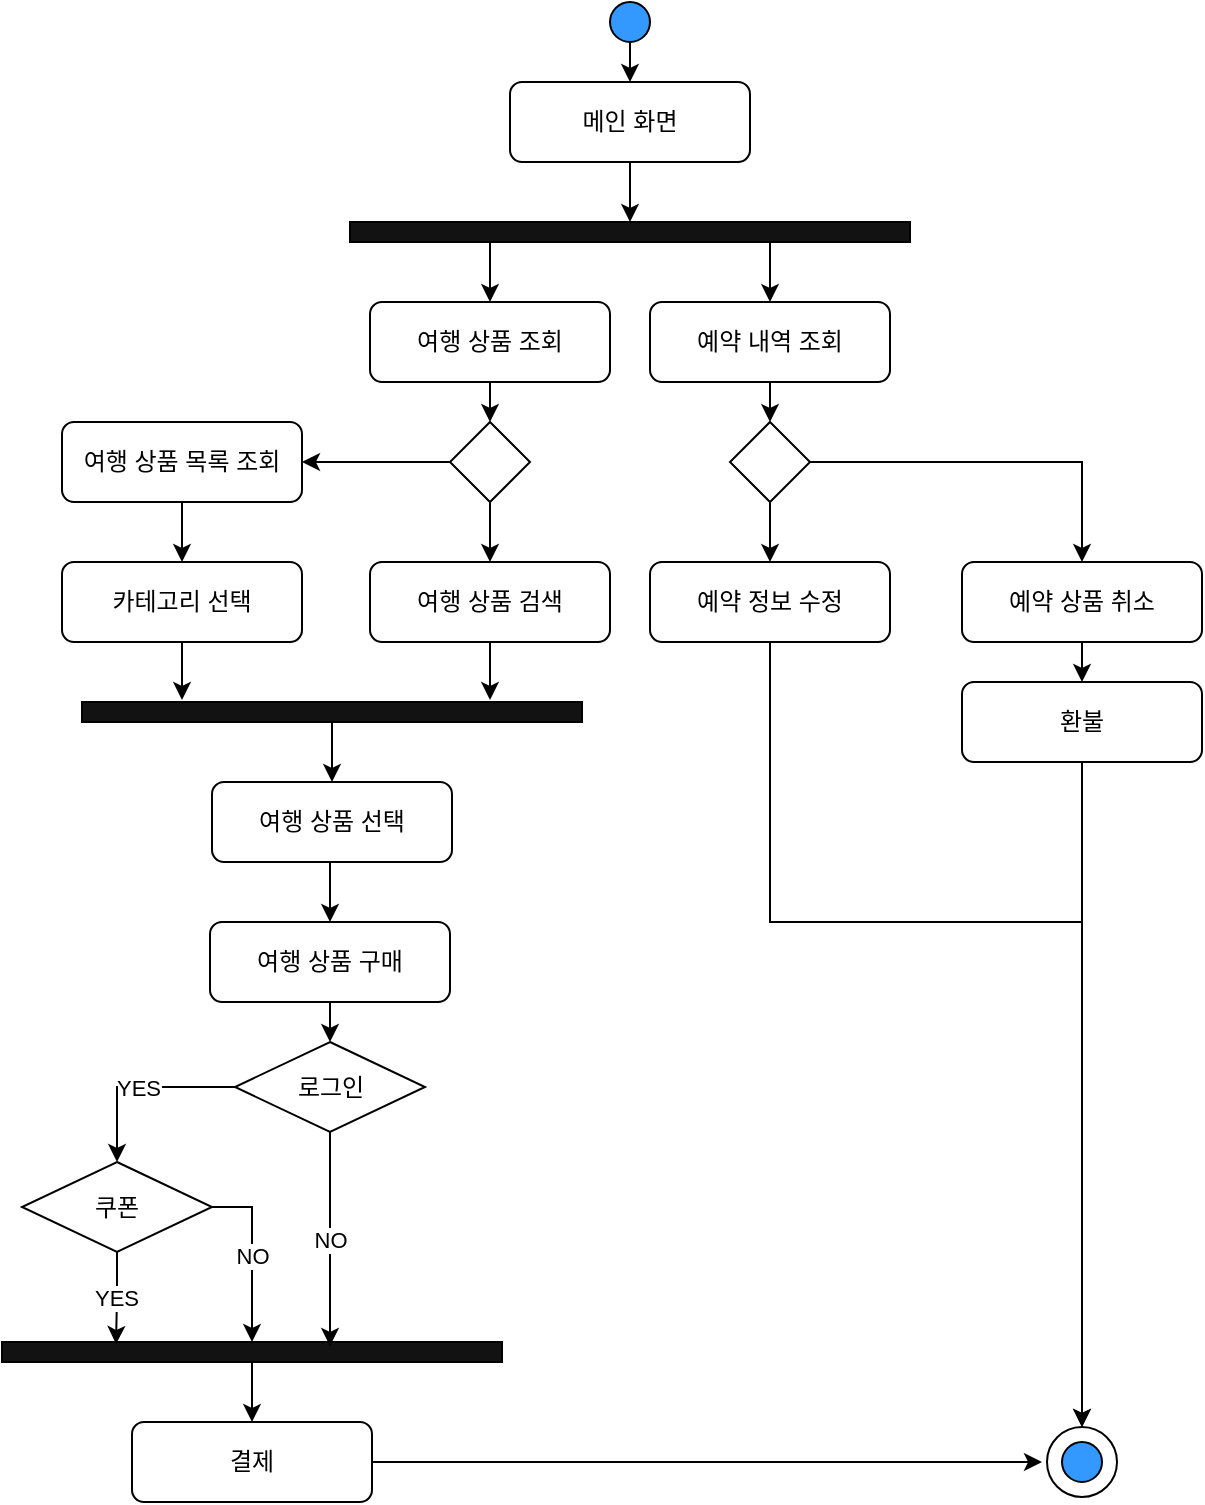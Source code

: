 <mxfile version="22.0.8" type="github">
  <diagram name="페이지-1" id="TN5AKw6U-QQQKgMi7nGR">
    <mxGraphModel dx="857" dy="740" grid="1" gridSize="10" guides="1" tooltips="1" connect="1" arrows="1" fold="1" page="1" pageScale="1" pageWidth="827" pageHeight="1169" math="0" shadow="0">
      <root>
        <mxCell id="0" />
        <mxCell id="1" parent="0" />
        <mxCell id="sBylLuwAz_yNocwkfArh-3" style="edgeStyle=orthogonalEdgeStyle;rounded=0;orthogonalLoop=1;jettySize=auto;html=1;exitX=0.5;exitY=1;exitDx=0;exitDy=0;entryX=0.5;entryY=0;entryDx=0;entryDy=0;" edge="1" parent="1" source="sBylLuwAz_yNocwkfArh-1" target="sBylLuwAz_yNocwkfArh-2">
          <mxGeometry relative="1" as="geometry" />
        </mxCell>
        <mxCell id="sBylLuwAz_yNocwkfArh-1" value="" style="ellipse;whiteSpace=wrap;html=1;aspect=fixed;fillColor=#3399FF;" vertex="1" parent="1">
          <mxGeometry x="404" y="30" width="20" height="20" as="geometry" />
        </mxCell>
        <mxCell id="sBylLuwAz_yNocwkfArh-5" style="edgeStyle=orthogonalEdgeStyle;rounded=0;orthogonalLoop=1;jettySize=auto;html=1;exitX=0.5;exitY=1;exitDx=0;exitDy=0;entryX=0.5;entryY=0;entryDx=0;entryDy=0;" edge="1" parent="1" source="sBylLuwAz_yNocwkfArh-2" target="sBylLuwAz_yNocwkfArh-4">
          <mxGeometry relative="1" as="geometry" />
        </mxCell>
        <mxCell id="sBylLuwAz_yNocwkfArh-2" value="메인 화면" style="rounded=1;whiteSpace=wrap;html=1;" vertex="1" parent="1">
          <mxGeometry x="354" y="70" width="120" height="40" as="geometry" />
        </mxCell>
        <mxCell id="sBylLuwAz_yNocwkfArh-8" style="edgeStyle=orthogonalEdgeStyle;rounded=0;orthogonalLoop=1;jettySize=auto;html=1;exitX=0.25;exitY=1;exitDx=0;exitDy=0;entryX=0.5;entryY=0;entryDx=0;entryDy=0;" edge="1" parent="1" source="sBylLuwAz_yNocwkfArh-4" target="sBylLuwAz_yNocwkfArh-7">
          <mxGeometry relative="1" as="geometry" />
        </mxCell>
        <mxCell id="sBylLuwAz_yNocwkfArh-9" style="edgeStyle=orthogonalEdgeStyle;rounded=0;orthogonalLoop=1;jettySize=auto;html=1;exitX=0.75;exitY=1;exitDx=0;exitDy=0;entryX=0.5;entryY=0;entryDx=0;entryDy=0;" edge="1" parent="1" source="sBylLuwAz_yNocwkfArh-4" target="sBylLuwAz_yNocwkfArh-6">
          <mxGeometry relative="1" as="geometry" />
        </mxCell>
        <mxCell id="sBylLuwAz_yNocwkfArh-4" value="" style="rounded=0;whiteSpace=wrap;html=1;fillColor=#121212;" vertex="1" parent="1">
          <mxGeometry x="274" y="140" width="280" height="10" as="geometry" />
        </mxCell>
        <mxCell id="sBylLuwAz_yNocwkfArh-14" style="edgeStyle=orthogonalEdgeStyle;rounded=0;orthogonalLoop=1;jettySize=auto;html=1;exitX=0.5;exitY=1;exitDx=0;exitDy=0;entryX=0.5;entryY=0;entryDx=0;entryDy=0;" edge="1" parent="1" source="sBylLuwAz_yNocwkfArh-6" target="sBylLuwAz_yNocwkfArh-12">
          <mxGeometry relative="1" as="geometry" />
        </mxCell>
        <mxCell id="sBylLuwAz_yNocwkfArh-6" value="예약 내역 조회" style="rounded=1;whiteSpace=wrap;html=1;" vertex="1" parent="1">
          <mxGeometry x="424" y="180" width="120" height="40" as="geometry" />
        </mxCell>
        <mxCell id="sBylLuwAz_yNocwkfArh-11" style="edgeStyle=orthogonalEdgeStyle;rounded=0;orthogonalLoop=1;jettySize=auto;html=1;exitX=0.5;exitY=1;exitDx=0;exitDy=0;entryX=0.5;entryY=0;entryDx=0;entryDy=0;" edge="1" parent="1" source="sBylLuwAz_yNocwkfArh-7" target="sBylLuwAz_yNocwkfArh-10">
          <mxGeometry relative="1" as="geometry" />
        </mxCell>
        <mxCell id="sBylLuwAz_yNocwkfArh-7" value="여행 상품 조회" style="rounded=1;whiteSpace=wrap;html=1;" vertex="1" parent="1">
          <mxGeometry x="284" y="180" width="120" height="40" as="geometry" />
        </mxCell>
        <mxCell id="sBylLuwAz_yNocwkfArh-22" style="edgeStyle=orthogonalEdgeStyle;rounded=0;orthogonalLoop=1;jettySize=auto;html=1;exitX=0;exitY=0.5;exitDx=0;exitDy=0;entryX=1;entryY=0.5;entryDx=0;entryDy=0;" edge="1" parent="1" source="sBylLuwAz_yNocwkfArh-10" target="sBylLuwAz_yNocwkfArh-15">
          <mxGeometry relative="1" as="geometry" />
        </mxCell>
        <mxCell id="sBylLuwAz_yNocwkfArh-23" style="edgeStyle=orthogonalEdgeStyle;rounded=0;orthogonalLoop=1;jettySize=auto;html=1;exitX=0.5;exitY=1;exitDx=0;exitDy=0;entryX=0.5;entryY=0;entryDx=0;entryDy=0;" edge="1" parent="1" source="sBylLuwAz_yNocwkfArh-10" target="sBylLuwAz_yNocwkfArh-16">
          <mxGeometry relative="1" as="geometry" />
        </mxCell>
        <mxCell id="sBylLuwAz_yNocwkfArh-10" value="" style="rhombus;whiteSpace=wrap;html=1;" vertex="1" parent="1">
          <mxGeometry x="324" y="240" width="40" height="40" as="geometry" />
        </mxCell>
        <mxCell id="sBylLuwAz_yNocwkfArh-30" style="edgeStyle=orthogonalEdgeStyle;rounded=0;orthogonalLoop=1;jettySize=auto;html=1;exitX=1;exitY=0.5;exitDx=0;exitDy=0;entryX=0.5;entryY=0;entryDx=0;entryDy=0;" edge="1" parent="1" source="sBylLuwAz_yNocwkfArh-12" target="sBylLuwAz_yNocwkfArh-20">
          <mxGeometry relative="1" as="geometry" />
        </mxCell>
        <mxCell id="sBylLuwAz_yNocwkfArh-31" style="edgeStyle=orthogonalEdgeStyle;rounded=0;orthogonalLoop=1;jettySize=auto;html=1;exitX=0.5;exitY=1;exitDx=0;exitDy=0;entryX=0.5;entryY=0;entryDx=0;entryDy=0;" edge="1" parent="1" source="sBylLuwAz_yNocwkfArh-12" target="sBylLuwAz_yNocwkfArh-18">
          <mxGeometry relative="1" as="geometry" />
        </mxCell>
        <mxCell id="sBylLuwAz_yNocwkfArh-12" value="" style="rhombus;whiteSpace=wrap;html=1;" vertex="1" parent="1">
          <mxGeometry x="464" y="240" width="40" height="40" as="geometry" />
        </mxCell>
        <mxCell id="sBylLuwAz_yNocwkfArh-24" style="edgeStyle=orthogonalEdgeStyle;rounded=0;orthogonalLoop=1;jettySize=auto;html=1;exitX=0.5;exitY=1;exitDx=0;exitDy=0;entryX=0.5;entryY=0;entryDx=0;entryDy=0;" edge="1" parent="1" source="sBylLuwAz_yNocwkfArh-15" target="sBylLuwAz_yNocwkfArh-17">
          <mxGeometry relative="1" as="geometry" />
        </mxCell>
        <mxCell id="sBylLuwAz_yNocwkfArh-15" value="여행 상품 목록 조회" style="rounded=1;whiteSpace=wrap;html=1;" vertex="1" parent="1">
          <mxGeometry x="130" y="240" width="120" height="40" as="geometry" />
        </mxCell>
        <mxCell id="sBylLuwAz_yNocwkfArh-16" value="여행 상품 검색" style="rounded=1;whiteSpace=wrap;html=1;" vertex="1" parent="1">
          <mxGeometry x="284" y="310" width="120" height="40" as="geometry" />
        </mxCell>
        <mxCell id="sBylLuwAz_yNocwkfArh-17" value="카테고리 선택" style="rounded=1;whiteSpace=wrap;html=1;" vertex="1" parent="1">
          <mxGeometry x="130" y="310" width="120" height="40" as="geometry" />
        </mxCell>
        <mxCell id="sBylLuwAz_yNocwkfArh-56" style="edgeStyle=orthogonalEdgeStyle;rounded=0;orthogonalLoop=1;jettySize=auto;html=1;exitX=0.5;exitY=1;exitDx=0;exitDy=0;entryX=0.5;entryY=0;entryDx=0;entryDy=0;" edge="1" parent="1" source="sBylLuwAz_yNocwkfArh-18" target="sBylLuwAz_yNocwkfArh-53">
          <mxGeometry relative="1" as="geometry">
            <Array as="points">
              <mxPoint x="484" y="490" />
              <mxPoint x="640" y="490" />
            </Array>
          </mxGeometry>
        </mxCell>
        <mxCell id="sBylLuwAz_yNocwkfArh-18" value="예약 정보 수정" style="rounded=1;whiteSpace=wrap;html=1;" vertex="1" parent="1">
          <mxGeometry x="424" y="310" width="120" height="40" as="geometry" />
        </mxCell>
        <mxCell id="sBylLuwAz_yNocwkfArh-32" style="edgeStyle=orthogonalEdgeStyle;rounded=0;orthogonalLoop=1;jettySize=auto;html=1;exitX=0.5;exitY=1;exitDx=0;exitDy=0;entryX=0.5;entryY=0;entryDx=0;entryDy=0;" edge="1" parent="1" source="sBylLuwAz_yNocwkfArh-20" target="sBylLuwAz_yNocwkfArh-21">
          <mxGeometry relative="1" as="geometry" />
        </mxCell>
        <mxCell id="sBylLuwAz_yNocwkfArh-20" value="예약 상품 취소" style="rounded=1;whiteSpace=wrap;html=1;" vertex="1" parent="1">
          <mxGeometry x="580" y="310" width="120" height="40" as="geometry" />
        </mxCell>
        <mxCell id="sBylLuwAz_yNocwkfArh-55" style="edgeStyle=orthogonalEdgeStyle;rounded=0;orthogonalLoop=1;jettySize=auto;html=1;exitX=0.5;exitY=1;exitDx=0;exitDy=0;entryX=0.5;entryY=0;entryDx=0;entryDy=0;" edge="1" parent="1" source="sBylLuwAz_yNocwkfArh-21" target="sBylLuwAz_yNocwkfArh-53">
          <mxGeometry relative="1" as="geometry" />
        </mxCell>
        <mxCell id="sBylLuwAz_yNocwkfArh-21" value="환불" style="rounded=1;whiteSpace=wrap;html=1;" vertex="1" parent="1">
          <mxGeometry x="580" y="370" width="120" height="40" as="geometry" />
        </mxCell>
        <mxCell id="sBylLuwAz_yNocwkfArh-35" style="edgeStyle=orthogonalEdgeStyle;rounded=0;orthogonalLoop=1;jettySize=auto;html=1;exitX=0.5;exitY=1;exitDx=0;exitDy=0;entryX=0.5;entryY=0;entryDx=0;entryDy=0;" edge="1" parent="1" source="sBylLuwAz_yNocwkfArh-26" target="sBylLuwAz_yNocwkfArh-33">
          <mxGeometry relative="1" as="geometry" />
        </mxCell>
        <mxCell id="sBylLuwAz_yNocwkfArh-26" value="" style="rounded=0;whiteSpace=wrap;html=1;fillColor=#121212;" vertex="1" parent="1">
          <mxGeometry x="140" y="380" width="250" height="10" as="geometry" />
        </mxCell>
        <mxCell id="sBylLuwAz_yNocwkfArh-28" style="edgeStyle=orthogonalEdgeStyle;rounded=0;orthogonalLoop=1;jettySize=auto;html=1;exitX=0.5;exitY=1;exitDx=0;exitDy=0;entryX=0.2;entryY=-0.1;entryDx=0;entryDy=0;entryPerimeter=0;" edge="1" parent="1" source="sBylLuwAz_yNocwkfArh-17" target="sBylLuwAz_yNocwkfArh-26">
          <mxGeometry relative="1" as="geometry" />
        </mxCell>
        <mxCell id="sBylLuwAz_yNocwkfArh-29" style="edgeStyle=orthogonalEdgeStyle;rounded=0;orthogonalLoop=1;jettySize=auto;html=1;exitX=0.5;exitY=1;exitDx=0;exitDy=0;entryX=0.816;entryY=-0.1;entryDx=0;entryDy=0;entryPerimeter=0;" edge="1" parent="1" source="sBylLuwAz_yNocwkfArh-16" target="sBylLuwAz_yNocwkfArh-26">
          <mxGeometry relative="1" as="geometry" />
        </mxCell>
        <mxCell id="sBylLuwAz_yNocwkfArh-36" style="edgeStyle=orthogonalEdgeStyle;rounded=0;orthogonalLoop=1;jettySize=auto;html=1;exitX=0.5;exitY=1;exitDx=0;exitDy=0;entryX=0.5;entryY=0;entryDx=0;entryDy=0;" edge="1" parent="1" source="sBylLuwAz_yNocwkfArh-33" target="sBylLuwAz_yNocwkfArh-34">
          <mxGeometry relative="1" as="geometry" />
        </mxCell>
        <mxCell id="sBylLuwAz_yNocwkfArh-33" value="여행 상품 선택" style="rounded=1;whiteSpace=wrap;html=1;" vertex="1" parent="1">
          <mxGeometry x="205" y="420" width="120" height="40" as="geometry" />
        </mxCell>
        <mxCell id="sBylLuwAz_yNocwkfArh-38" style="edgeStyle=orthogonalEdgeStyle;rounded=0;orthogonalLoop=1;jettySize=auto;html=1;exitX=0.5;exitY=1;exitDx=0;exitDy=0;entryX=0.5;entryY=0;entryDx=0;entryDy=0;" edge="1" parent="1" source="sBylLuwAz_yNocwkfArh-34" target="sBylLuwAz_yNocwkfArh-37">
          <mxGeometry relative="1" as="geometry" />
        </mxCell>
        <mxCell id="sBylLuwAz_yNocwkfArh-34" value="여행 상품 구매" style="rounded=1;whiteSpace=wrap;html=1;" vertex="1" parent="1">
          <mxGeometry x="204" y="490" width="120" height="40" as="geometry" />
        </mxCell>
        <mxCell id="sBylLuwAz_yNocwkfArh-43" value="YES" style="edgeStyle=orthogonalEdgeStyle;rounded=0;orthogonalLoop=1;jettySize=auto;html=1;exitX=0;exitY=0.5;exitDx=0;exitDy=0;entryX=0.5;entryY=0;entryDx=0;entryDy=0;" edge="1" parent="1" source="sBylLuwAz_yNocwkfArh-37" target="sBylLuwAz_yNocwkfArh-41">
          <mxGeometry relative="1" as="geometry" />
        </mxCell>
        <mxCell id="sBylLuwAz_yNocwkfArh-37" value="로그인" style="rhombus;whiteSpace=wrap;html=1;" vertex="1" parent="1">
          <mxGeometry x="216.5" y="550" width="95" height="45" as="geometry" />
        </mxCell>
        <mxCell id="sBylLuwAz_yNocwkfArh-51" style="edgeStyle=orthogonalEdgeStyle;rounded=0;orthogonalLoop=1;jettySize=auto;html=1;exitX=0.5;exitY=1;exitDx=0;exitDy=0;entryX=0.5;entryY=0;entryDx=0;entryDy=0;" edge="1" parent="1" source="sBylLuwAz_yNocwkfArh-40" target="sBylLuwAz_yNocwkfArh-50">
          <mxGeometry relative="1" as="geometry" />
        </mxCell>
        <mxCell id="sBylLuwAz_yNocwkfArh-40" value="" style="rounded=0;whiteSpace=wrap;html=1;fillColor=#121212;" vertex="1" parent="1">
          <mxGeometry x="100" y="700" width="250" height="10" as="geometry" />
        </mxCell>
        <mxCell id="sBylLuwAz_yNocwkfArh-48" value="NO" style="edgeStyle=orthogonalEdgeStyle;rounded=0;orthogonalLoop=1;jettySize=auto;html=1;exitX=1;exitY=0.5;exitDx=0;exitDy=0;entryX=0.5;entryY=0;entryDx=0;entryDy=0;" edge="1" parent="1" source="sBylLuwAz_yNocwkfArh-41" target="sBylLuwAz_yNocwkfArh-40">
          <mxGeometry relative="1" as="geometry" />
        </mxCell>
        <mxCell id="sBylLuwAz_yNocwkfArh-41" value="쿠폰" style="rhombus;whiteSpace=wrap;html=1;" vertex="1" parent="1">
          <mxGeometry x="110" y="610" width="95" height="45" as="geometry" />
        </mxCell>
        <mxCell id="sBylLuwAz_yNocwkfArh-46" value="YES" style="edgeStyle=orthogonalEdgeStyle;rounded=0;orthogonalLoop=1;jettySize=auto;html=1;exitX=0.5;exitY=1;exitDx=0;exitDy=0;entryX=0.228;entryY=0.1;entryDx=0;entryDy=0;entryPerimeter=0;" edge="1" parent="1" source="sBylLuwAz_yNocwkfArh-41" target="sBylLuwAz_yNocwkfArh-40">
          <mxGeometry relative="1" as="geometry" />
        </mxCell>
        <mxCell id="sBylLuwAz_yNocwkfArh-47" value="NO" style="edgeStyle=orthogonalEdgeStyle;rounded=0;orthogonalLoop=1;jettySize=auto;html=1;exitX=0.5;exitY=1;exitDx=0;exitDy=0;entryX=0.656;entryY=0.2;entryDx=0;entryDy=0;entryPerimeter=0;" edge="1" parent="1" source="sBylLuwAz_yNocwkfArh-37" target="sBylLuwAz_yNocwkfArh-40">
          <mxGeometry relative="1" as="geometry" />
        </mxCell>
        <mxCell id="sBylLuwAz_yNocwkfArh-54" style="edgeStyle=orthogonalEdgeStyle;rounded=0;orthogonalLoop=1;jettySize=auto;html=1;exitX=1;exitY=0.5;exitDx=0;exitDy=0;" edge="1" parent="1" source="sBylLuwAz_yNocwkfArh-50">
          <mxGeometry relative="1" as="geometry">
            <mxPoint x="620" y="760" as="targetPoint" />
          </mxGeometry>
        </mxCell>
        <mxCell id="sBylLuwAz_yNocwkfArh-50" value="결제" style="rounded=1;whiteSpace=wrap;html=1;" vertex="1" parent="1">
          <mxGeometry x="165" y="740" width="120" height="40" as="geometry" />
        </mxCell>
        <mxCell id="sBylLuwAz_yNocwkfArh-53" value="" style="ellipse;whiteSpace=wrap;html=1;aspect=fixed;" vertex="1" parent="1">
          <mxGeometry x="622.5" y="742.5" width="35" height="35" as="geometry" />
        </mxCell>
        <mxCell id="sBylLuwAz_yNocwkfArh-52" value="" style="ellipse;whiteSpace=wrap;html=1;aspect=fixed;fillColor=#3399FF;" vertex="1" parent="1">
          <mxGeometry x="630" y="750" width="20" height="20" as="geometry" />
        </mxCell>
      </root>
    </mxGraphModel>
  </diagram>
</mxfile>
